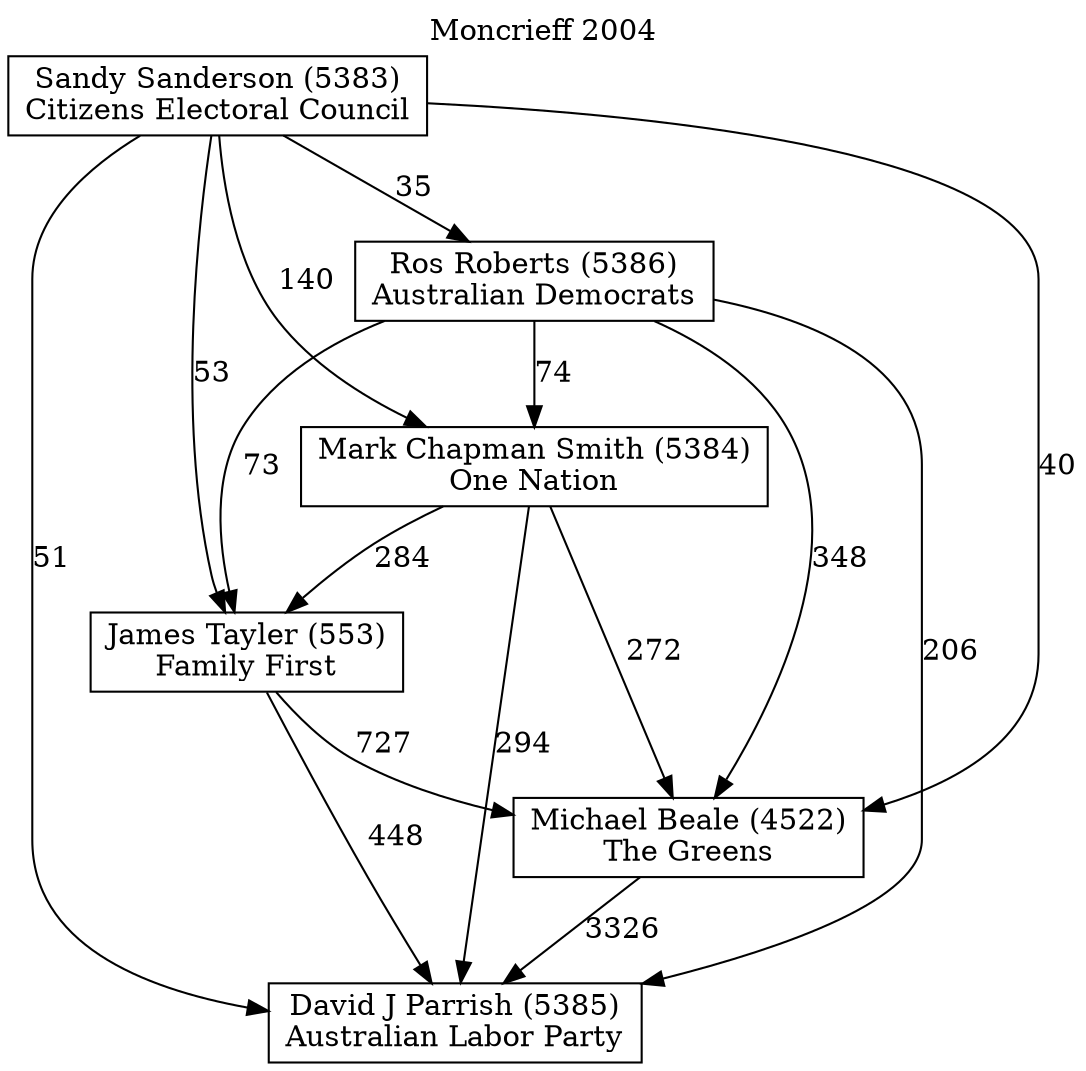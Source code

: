 // House preference flow
digraph "David J Parrish (5385)_Moncrieff_2004" {
	graph [label="Moncrieff 2004" labelloc=t mclimit=10]
	node [shape=box]
	"David J Parrish (5385)" [label="David J Parrish (5385)
Australian Labor Party"]
	"Michael Beale (4522)" [label="Michael Beale (4522)
The Greens"]
	"James Tayler (553)" [label="James Tayler (553)
Family First"]
	"Mark Chapman Smith (5384)" [label="Mark Chapman Smith (5384)
One Nation"]
	"Ros Roberts (5386)" [label="Ros Roberts (5386)
Australian Democrats"]
	"Sandy Sanderson (5383)" [label="Sandy Sanderson (5383)
Citizens Electoral Council"]
	"Michael Beale (4522)" -> "David J Parrish (5385)" [label=3326]
	"James Tayler (553)" -> "Michael Beale (4522)" [label=727]
	"Mark Chapman Smith (5384)" -> "James Tayler (553)" [label=284]
	"Ros Roberts (5386)" -> "Mark Chapman Smith (5384)" [label=74]
	"Sandy Sanderson (5383)" -> "Ros Roberts (5386)" [label=35]
	"James Tayler (553)" -> "David J Parrish (5385)" [label=448]
	"Mark Chapman Smith (5384)" -> "David J Parrish (5385)" [label=294]
	"Ros Roberts (5386)" -> "David J Parrish (5385)" [label=206]
	"Sandy Sanderson (5383)" -> "David J Parrish (5385)" [label=51]
	"Sandy Sanderson (5383)" -> "Mark Chapman Smith (5384)" [label=140]
	"Ros Roberts (5386)" -> "James Tayler (553)" [label=73]
	"Sandy Sanderson (5383)" -> "James Tayler (553)" [label=53]
	"Mark Chapman Smith (5384)" -> "Michael Beale (4522)" [label=272]
	"Ros Roberts (5386)" -> "Michael Beale (4522)" [label=348]
	"Sandy Sanderson (5383)" -> "Michael Beale (4522)" [label=40]
}
